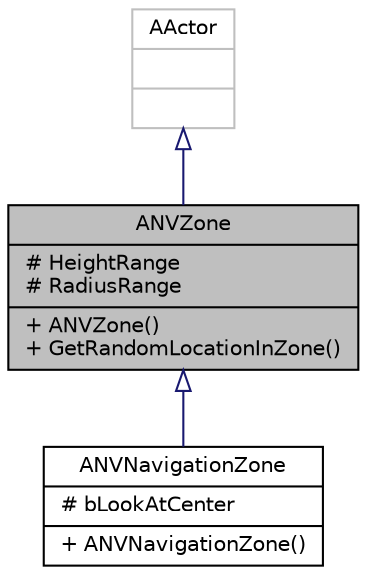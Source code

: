 digraph "ANVZone"
{
  edge [fontname="Helvetica",fontsize="10",labelfontname="Helvetica",labelfontsize="10"];
  node [fontname="Helvetica",fontsize="10",shape=record];
  Node1 [label="{ANVZone\n|# HeightRange\l# RadiusRange\l|+ ANVZone()\l+ GetRandomLocationInZone()\l}",height=0.2,width=0.4,color="black", fillcolor="grey75", style="filled", fontcolor="black"];
  Node2 -> Node1 [dir="back",color="midnightblue",fontsize="10",style="solid",arrowtail="onormal",fontname="Helvetica"];
  Node2 [label="{AActor\n||}",height=0.2,width=0.4,color="grey75", fillcolor="white", style="filled"];
  Node1 -> Node3 [dir="back",color="midnightblue",fontsize="10",style="solid",arrowtail="onormal",fontname="Helvetica"];
  Node3 [label="{ANVNavigationZone\n|# bLookAtCenter\l|+ ANVNavigationZone()\l}",height=0.2,width=0.4,color="black", fillcolor="white", style="filled",URL="$class_a_n_v_navigation_zone.html"];
}
